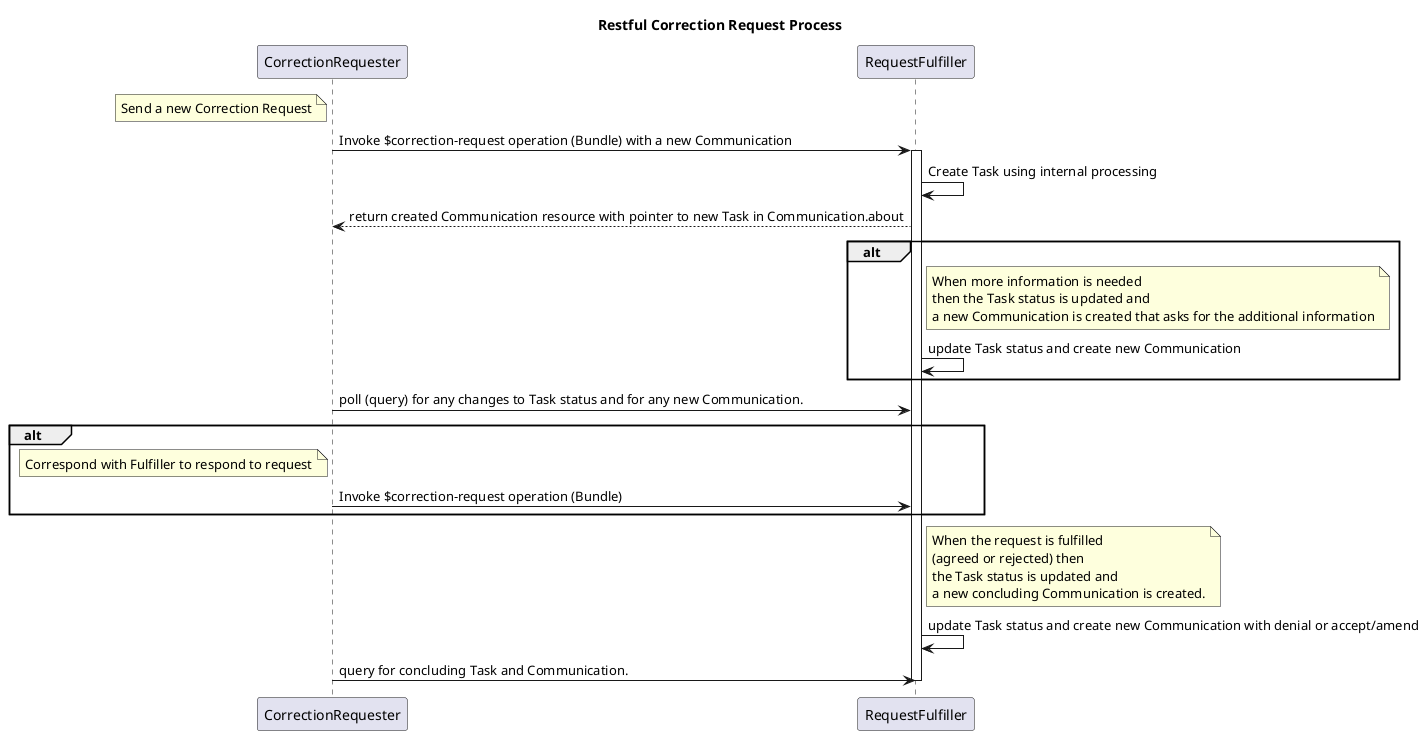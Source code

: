 @startuml
title Restful Correction Request Process

note left of CorrectionRequester
Send a new Correction Request
end note
CorrectionRequester->RequestFulfiller: Invoke $correction-request operation (Bundle) with a new Communication
activate RequestFulfiller
RequestFulfiller->RequestFulfiller: Create Task using internal processing
RequestFulfiller-->CorrectionRequester: return created Communication resource with pointer to new Task in Communication.about

alt
note right of RequestFulfiller
When more information is needed
then the Task status is updated and 
a new Communication is created that asks for the additional information
end note
RequestFulfiller->RequestFulfiller: update Task status and create new Communication
end
CorrectionRequester -> RequestFulfiller: poll (query) for any changes to Task status and for any new Communication.
alt
note left of CorrectionRequester
Correspond with Fulfiller to respond to request
end note
CorrectionRequester->RequestFulfiller: Invoke $correction-request operation (Bundle)
end
note right of RequestFulfiller
When the request is fulfilled
(agreed or rejected) then 
the Task status is updated and
a new concluding Communication is created.
end note
RequestFulfiller->RequestFulfiller: update Task status and create new Communication with denial or accept/amend
CorrectionRequester -> RequestFulfiller: query for concluding Task and Communication.


Deactivate RequestFulfiller
@enduml
